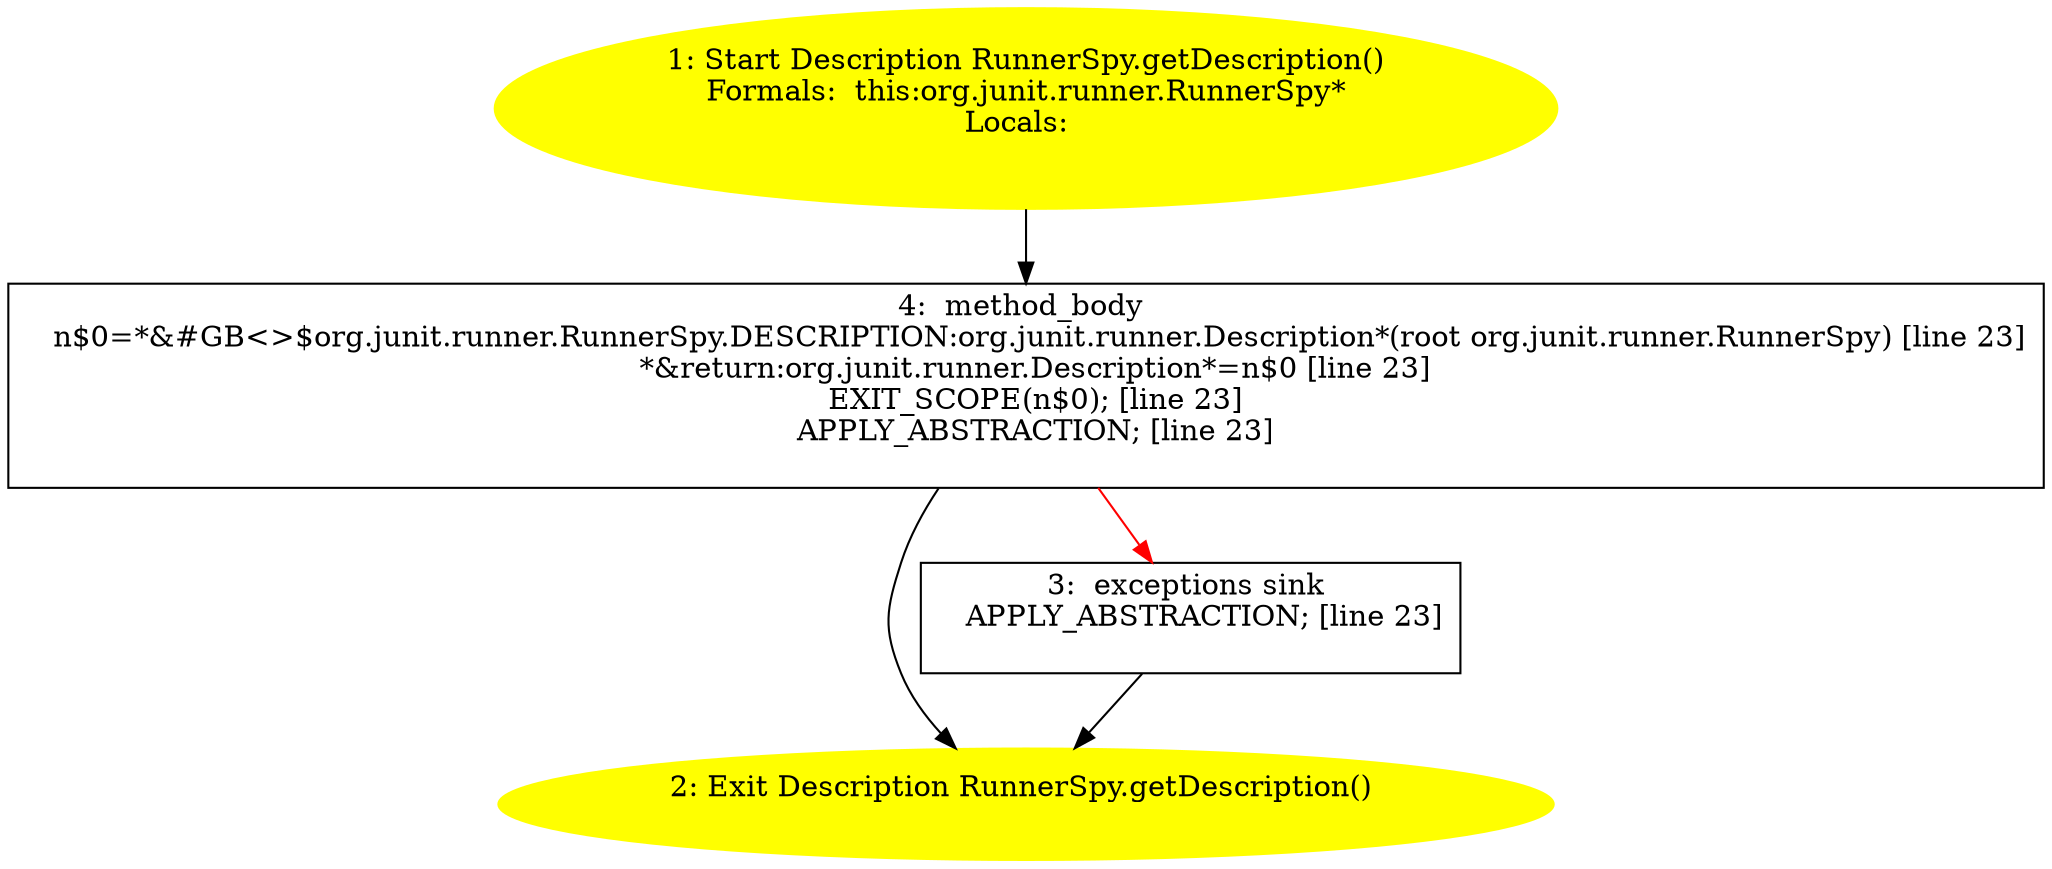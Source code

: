 /* @generated */
digraph cfg {
"org.junit.runner.RunnerSpy.getDescription():org.junit.runner.Description.a0009432ce89f977ceedde0887570df4_1" [label="1: Start Description RunnerSpy.getDescription()\nFormals:  this:org.junit.runner.RunnerSpy*\nLocals:  \n  " color=yellow style=filled]
	

	 "org.junit.runner.RunnerSpy.getDescription():org.junit.runner.Description.a0009432ce89f977ceedde0887570df4_1" -> "org.junit.runner.RunnerSpy.getDescription():org.junit.runner.Description.a0009432ce89f977ceedde0887570df4_4" ;
"org.junit.runner.RunnerSpy.getDescription():org.junit.runner.Description.a0009432ce89f977ceedde0887570df4_2" [label="2: Exit Description RunnerSpy.getDescription() \n  " color=yellow style=filled]
	

"org.junit.runner.RunnerSpy.getDescription():org.junit.runner.Description.a0009432ce89f977ceedde0887570df4_3" [label="3:  exceptions sink \n   APPLY_ABSTRACTION; [line 23]\n " shape="box"]
	

	 "org.junit.runner.RunnerSpy.getDescription():org.junit.runner.Description.a0009432ce89f977ceedde0887570df4_3" -> "org.junit.runner.RunnerSpy.getDescription():org.junit.runner.Description.a0009432ce89f977ceedde0887570df4_2" ;
"org.junit.runner.RunnerSpy.getDescription():org.junit.runner.Description.a0009432ce89f977ceedde0887570df4_4" [label="4:  method_body \n   n$0=*&#GB<>$org.junit.runner.RunnerSpy.DESCRIPTION:org.junit.runner.Description*(root org.junit.runner.RunnerSpy) [line 23]\n  *&return:org.junit.runner.Description*=n$0 [line 23]\n  EXIT_SCOPE(n$0); [line 23]\n  APPLY_ABSTRACTION; [line 23]\n " shape="box"]
	

	 "org.junit.runner.RunnerSpy.getDescription():org.junit.runner.Description.a0009432ce89f977ceedde0887570df4_4" -> "org.junit.runner.RunnerSpy.getDescription():org.junit.runner.Description.a0009432ce89f977ceedde0887570df4_2" ;
	 "org.junit.runner.RunnerSpy.getDescription():org.junit.runner.Description.a0009432ce89f977ceedde0887570df4_4" -> "org.junit.runner.RunnerSpy.getDescription():org.junit.runner.Description.a0009432ce89f977ceedde0887570df4_3" [color="red" ];
}
